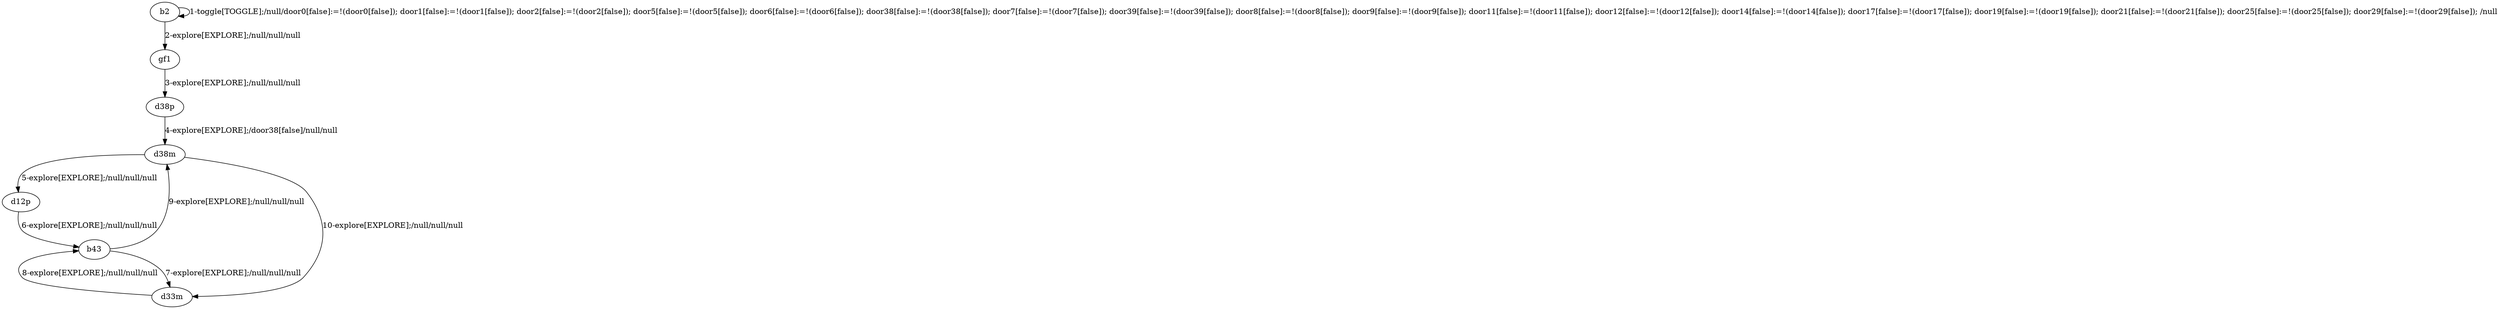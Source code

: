 # Total number of goals covered by this test: 5
# d38m --> d33m
# b43 --> d38m
# d33m --> b43
# b43 --> d33m
# d12p --> b43

digraph g {
"b2" -> "b2" [label = "1-toggle[TOGGLE];/null/door0[false]:=!(door0[false]); door1[false]:=!(door1[false]); door2[false]:=!(door2[false]); door5[false]:=!(door5[false]); door6[false]:=!(door6[false]); door38[false]:=!(door38[false]); door7[false]:=!(door7[false]); door39[false]:=!(door39[false]); door8[false]:=!(door8[false]); door9[false]:=!(door9[false]); door11[false]:=!(door11[false]); door12[false]:=!(door12[false]); door14[false]:=!(door14[false]); door17[false]:=!(door17[false]); door19[false]:=!(door19[false]); door21[false]:=!(door21[false]); door25[false]:=!(door25[false]); door29[false]:=!(door29[false]); /null"];
"b2" -> "gf1" [label = "2-explore[EXPLORE];/null/null/null"];
"gf1" -> "d38p" [label = "3-explore[EXPLORE];/null/null/null"];
"d38p" -> "d38m" [label = "4-explore[EXPLORE];/door38[false]/null/null"];
"d38m" -> "d12p" [label = "5-explore[EXPLORE];/null/null/null"];
"d12p" -> "b43" [label = "6-explore[EXPLORE];/null/null/null"];
"b43" -> "d33m" [label = "7-explore[EXPLORE];/null/null/null"];
"d33m" -> "b43" [label = "8-explore[EXPLORE];/null/null/null"];
"b43" -> "d38m" [label = "9-explore[EXPLORE];/null/null/null"];
"d38m" -> "d33m" [label = "10-explore[EXPLORE];/null/null/null"];
}